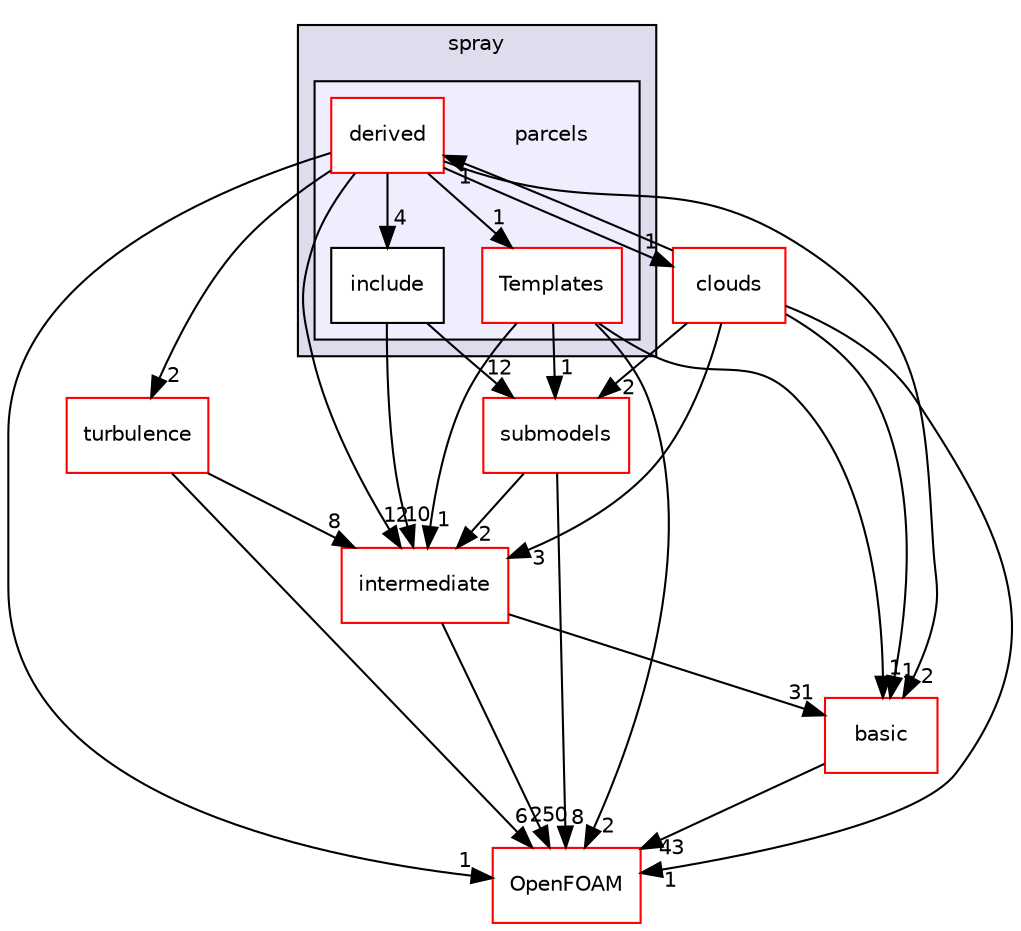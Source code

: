 digraph "src/lagrangian/spray/parcels" {
  bgcolor=transparent;
  compound=true
  node [ fontsize="10", fontname="Helvetica"];
  edge [ labelfontsize="10", labelfontname="Helvetica"];
  subgraph clusterdir_3b5845e7b77836e95b25ac2dbb8dfd76 {
    graph [ bgcolor="#ddddee", pencolor="black", label="spray" fontname="Helvetica", fontsize="10", URL="dir_3b5845e7b77836e95b25ac2dbb8dfd76.html"]
  subgraph clusterdir_46bcd1cc5ad1266aa843ad36266de079 {
    graph [ bgcolor="#eeeeff", pencolor="black", label="" URL="dir_46bcd1cc5ad1266aa843ad36266de079.html"];
    dir_46bcd1cc5ad1266aa843ad36266de079 [shape=plaintext label="parcels"];
    dir_357861aa181c4ac831b75e75fe2363cf [shape=box label="derived" color="red" fillcolor="white" style="filled" URL="dir_357861aa181c4ac831b75e75fe2363cf.html"];
    dir_37364b06f13333b19fd40b79108bf01a [shape=box label="include" color="black" fillcolor="white" style="filled" URL="dir_37364b06f13333b19fd40b79108bf01a.html"];
    dir_a62c80ee16e6012199b3ab64ecc57b36 [shape=box label="Templates" color="red" fillcolor="white" style="filled" URL="dir_a62c80ee16e6012199b3ab64ecc57b36.html"];
  }
  }
  dir_43bc749440adff70c5addf058ea4a468 [shape=box label="turbulence" color="red" URL="dir_43bc749440adff70c5addf058ea4a468.html"];
  dir_d3c32a493136c130c1f0d51f4f35c297 [shape=box label="intermediate" color="red" URL="dir_d3c32a493136c130c1f0d51f4f35c297.html"];
  dir_ed7d07d36d0c4a75c3b032fd5363667e [shape=box label="clouds" color="red" URL="dir_ed7d07d36d0c4a75c3b032fd5363667e.html"];
  dir_03a209607acdac05f1cb82250460b2d6 [shape=box label="submodels" color="red" URL="dir_03a209607acdac05f1cb82250460b2d6.html"];
  dir_c5473ff19b20e6ec4dfe5c310b3778a8 [shape=box label="OpenFOAM" color="red" URL="dir_c5473ff19b20e6ec4dfe5c310b3778a8.html"];
  dir_584e0ab0901b4327f36f4285cac7f2f8 [shape=box label="basic" color="red" URL="dir_584e0ab0901b4327f36f4285cac7f2f8.html"];
  dir_43bc749440adff70c5addf058ea4a468->dir_d3c32a493136c130c1f0d51f4f35c297 [headlabel="8", labeldistance=1.5 headhref="dir_001451_001378.html"];
  dir_43bc749440adff70c5addf058ea4a468->dir_c5473ff19b20e6ec4dfe5c310b3778a8 [headlabel="6", labeldistance=1.5 headhref="dir_001451_001887.html"];
  dir_a62c80ee16e6012199b3ab64ecc57b36->dir_d3c32a493136c130c1f0d51f4f35c297 [headlabel="1", labeldistance=1.5 headhref="dir_001679_001378.html"];
  dir_a62c80ee16e6012199b3ab64ecc57b36->dir_03a209607acdac05f1cb82250460b2d6 [headlabel="1", labeldistance=1.5 headhref="dir_001679_001681.html"];
  dir_a62c80ee16e6012199b3ab64ecc57b36->dir_c5473ff19b20e6ec4dfe5c310b3778a8 [headlabel="2", labeldistance=1.5 headhref="dir_001679_001887.html"];
  dir_a62c80ee16e6012199b3ab64ecc57b36->dir_584e0ab0901b4327f36f4285cac7f2f8 [headlabel="1", labeldistance=1.5 headhref="dir_001679_001355.html"];
  dir_d3c32a493136c130c1f0d51f4f35c297->dir_c5473ff19b20e6ec4dfe5c310b3778a8 [headlabel="250", labeldistance=1.5 headhref="dir_001378_001887.html"];
  dir_d3c32a493136c130c1f0d51f4f35c297->dir_584e0ab0901b4327f36f4285cac7f2f8 [headlabel="31", labeldistance=1.5 headhref="dir_001378_001355.html"];
  dir_357861aa181c4ac831b75e75fe2363cf->dir_43bc749440adff70c5addf058ea4a468 [headlabel="2", labeldistance=1.5 headhref="dir_001676_001451.html"];
  dir_357861aa181c4ac831b75e75fe2363cf->dir_a62c80ee16e6012199b3ab64ecc57b36 [headlabel="1", labeldistance=1.5 headhref="dir_001676_001679.html"];
  dir_357861aa181c4ac831b75e75fe2363cf->dir_d3c32a493136c130c1f0d51f4f35c297 [headlabel="12", labeldistance=1.5 headhref="dir_001676_001378.html"];
  dir_357861aa181c4ac831b75e75fe2363cf->dir_ed7d07d36d0c4a75c3b032fd5363667e [headlabel="1", labeldistance=1.5 headhref="dir_001676_001668.html"];
  dir_357861aa181c4ac831b75e75fe2363cf->dir_37364b06f13333b19fd40b79108bf01a [headlabel="4", labeldistance=1.5 headhref="dir_001676_001678.html"];
  dir_357861aa181c4ac831b75e75fe2363cf->dir_c5473ff19b20e6ec4dfe5c310b3778a8 [headlabel="1", labeldistance=1.5 headhref="dir_001676_001887.html"];
  dir_357861aa181c4ac831b75e75fe2363cf->dir_584e0ab0901b4327f36f4285cac7f2f8 [headlabel="2", labeldistance=1.5 headhref="dir_001676_001355.html"];
  dir_ed7d07d36d0c4a75c3b032fd5363667e->dir_d3c32a493136c130c1f0d51f4f35c297 [headlabel="3", labeldistance=1.5 headhref="dir_001668_001378.html"];
  dir_ed7d07d36d0c4a75c3b032fd5363667e->dir_357861aa181c4ac831b75e75fe2363cf [headlabel="1", labeldistance=1.5 headhref="dir_001668_001676.html"];
  dir_ed7d07d36d0c4a75c3b032fd5363667e->dir_03a209607acdac05f1cb82250460b2d6 [headlabel="2", labeldistance=1.5 headhref="dir_001668_001681.html"];
  dir_ed7d07d36d0c4a75c3b032fd5363667e->dir_c5473ff19b20e6ec4dfe5c310b3778a8 [headlabel="1", labeldistance=1.5 headhref="dir_001668_001887.html"];
  dir_ed7d07d36d0c4a75c3b032fd5363667e->dir_584e0ab0901b4327f36f4285cac7f2f8 [headlabel="1", labeldistance=1.5 headhref="dir_001668_001355.html"];
  dir_37364b06f13333b19fd40b79108bf01a->dir_d3c32a493136c130c1f0d51f4f35c297 [headlabel="10", labeldistance=1.5 headhref="dir_001678_001378.html"];
  dir_37364b06f13333b19fd40b79108bf01a->dir_03a209607acdac05f1cb82250460b2d6 [headlabel="12", labeldistance=1.5 headhref="dir_001678_001681.html"];
  dir_03a209607acdac05f1cb82250460b2d6->dir_d3c32a493136c130c1f0d51f4f35c297 [headlabel="2", labeldistance=1.5 headhref="dir_001681_001378.html"];
  dir_03a209607acdac05f1cb82250460b2d6->dir_c5473ff19b20e6ec4dfe5c310b3778a8 [headlabel="8", labeldistance=1.5 headhref="dir_001681_001887.html"];
  dir_584e0ab0901b4327f36f4285cac7f2f8->dir_c5473ff19b20e6ec4dfe5c310b3778a8 [headlabel="43", labeldistance=1.5 headhref="dir_001355_001887.html"];
}
